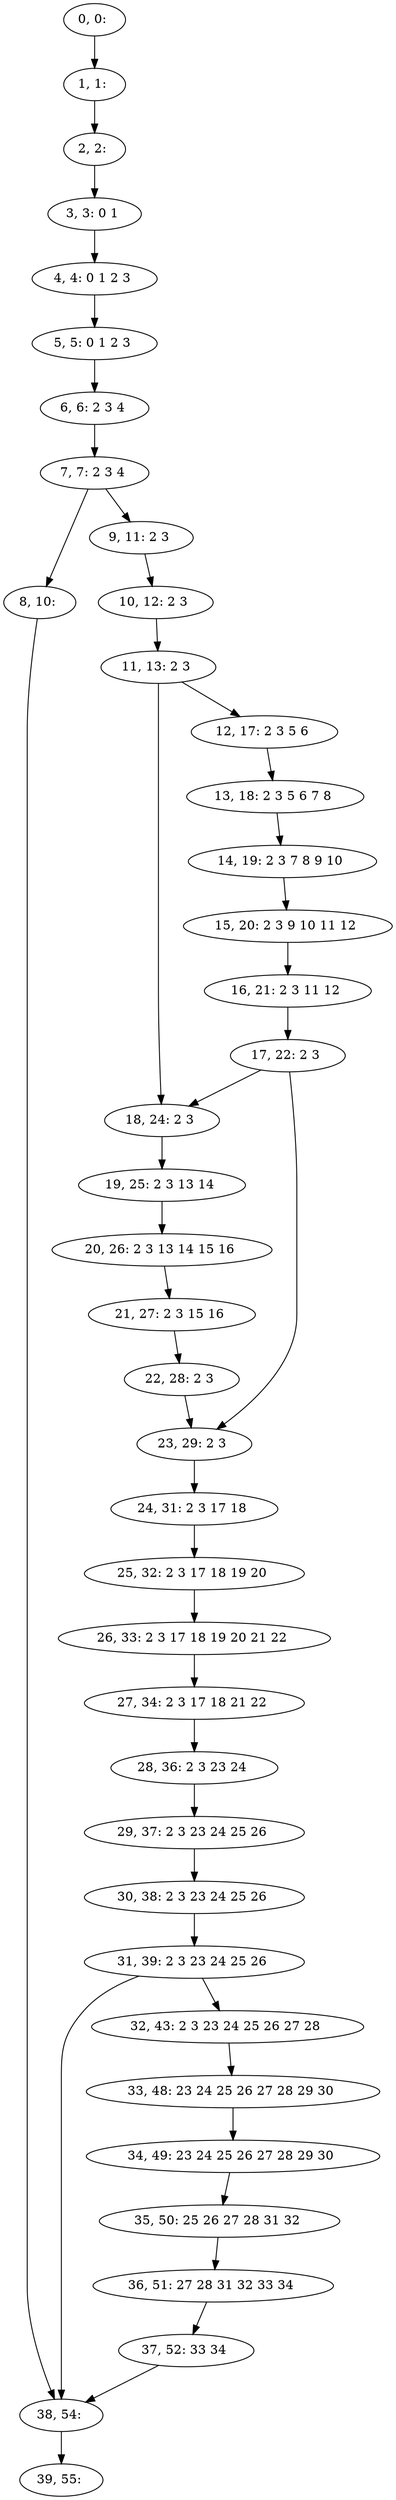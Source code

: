 digraph G {
0[label="0, 0: "];
1[label="1, 1: "];
2[label="2, 2: "];
3[label="3, 3: 0 1 "];
4[label="4, 4: 0 1 2 3 "];
5[label="5, 5: 0 1 2 3 "];
6[label="6, 6: 2 3 4 "];
7[label="7, 7: 2 3 4 "];
8[label="8, 10: "];
9[label="9, 11: 2 3 "];
10[label="10, 12: 2 3 "];
11[label="11, 13: 2 3 "];
12[label="12, 17: 2 3 5 6 "];
13[label="13, 18: 2 3 5 6 7 8 "];
14[label="14, 19: 2 3 7 8 9 10 "];
15[label="15, 20: 2 3 9 10 11 12 "];
16[label="16, 21: 2 3 11 12 "];
17[label="17, 22: 2 3 "];
18[label="18, 24: 2 3 "];
19[label="19, 25: 2 3 13 14 "];
20[label="20, 26: 2 3 13 14 15 16 "];
21[label="21, 27: 2 3 15 16 "];
22[label="22, 28: 2 3 "];
23[label="23, 29: 2 3 "];
24[label="24, 31: 2 3 17 18 "];
25[label="25, 32: 2 3 17 18 19 20 "];
26[label="26, 33: 2 3 17 18 19 20 21 22 "];
27[label="27, 34: 2 3 17 18 21 22 "];
28[label="28, 36: 2 3 23 24 "];
29[label="29, 37: 2 3 23 24 25 26 "];
30[label="30, 38: 2 3 23 24 25 26 "];
31[label="31, 39: 2 3 23 24 25 26 "];
32[label="32, 43: 2 3 23 24 25 26 27 28 "];
33[label="33, 48: 23 24 25 26 27 28 29 30 "];
34[label="34, 49: 23 24 25 26 27 28 29 30 "];
35[label="35, 50: 25 26 27 28 31 32 "];
36[label="36, 51: 27 28 31 32 33 34 "];
37[label="37, 52: 33 34 "];
38[label="38, 54: "];
39[label="39, 55: "];
0->1 ;
1->2 ;
2->3 ;
3->4 ;
4->5 ;
5->6 ;
6->7 ;
7->8 ;
7->9 ;
8->38 ;
9->10 ;
10->11 ;
11->12 ;
11->18 ;
12->13 ;
13->14 ;
14->15 ;
15->16 ;
16->17 ;
17->18 ;
17->23 ;
18->19 ;
19->20 ;
20->21 ;
21->22 ;
22->23 ;
23->24 ;
24->25 ;
25->26 ;
26->27 ;
27->28 ;
28->29 ;
29->30 ;
30->31 ;
31->32 ;
31->38 ;
32->33 ;
33->34 ;
34->35 ;
35->36 ;
36->37 ;
37->38 ;
38->39 ;
}

